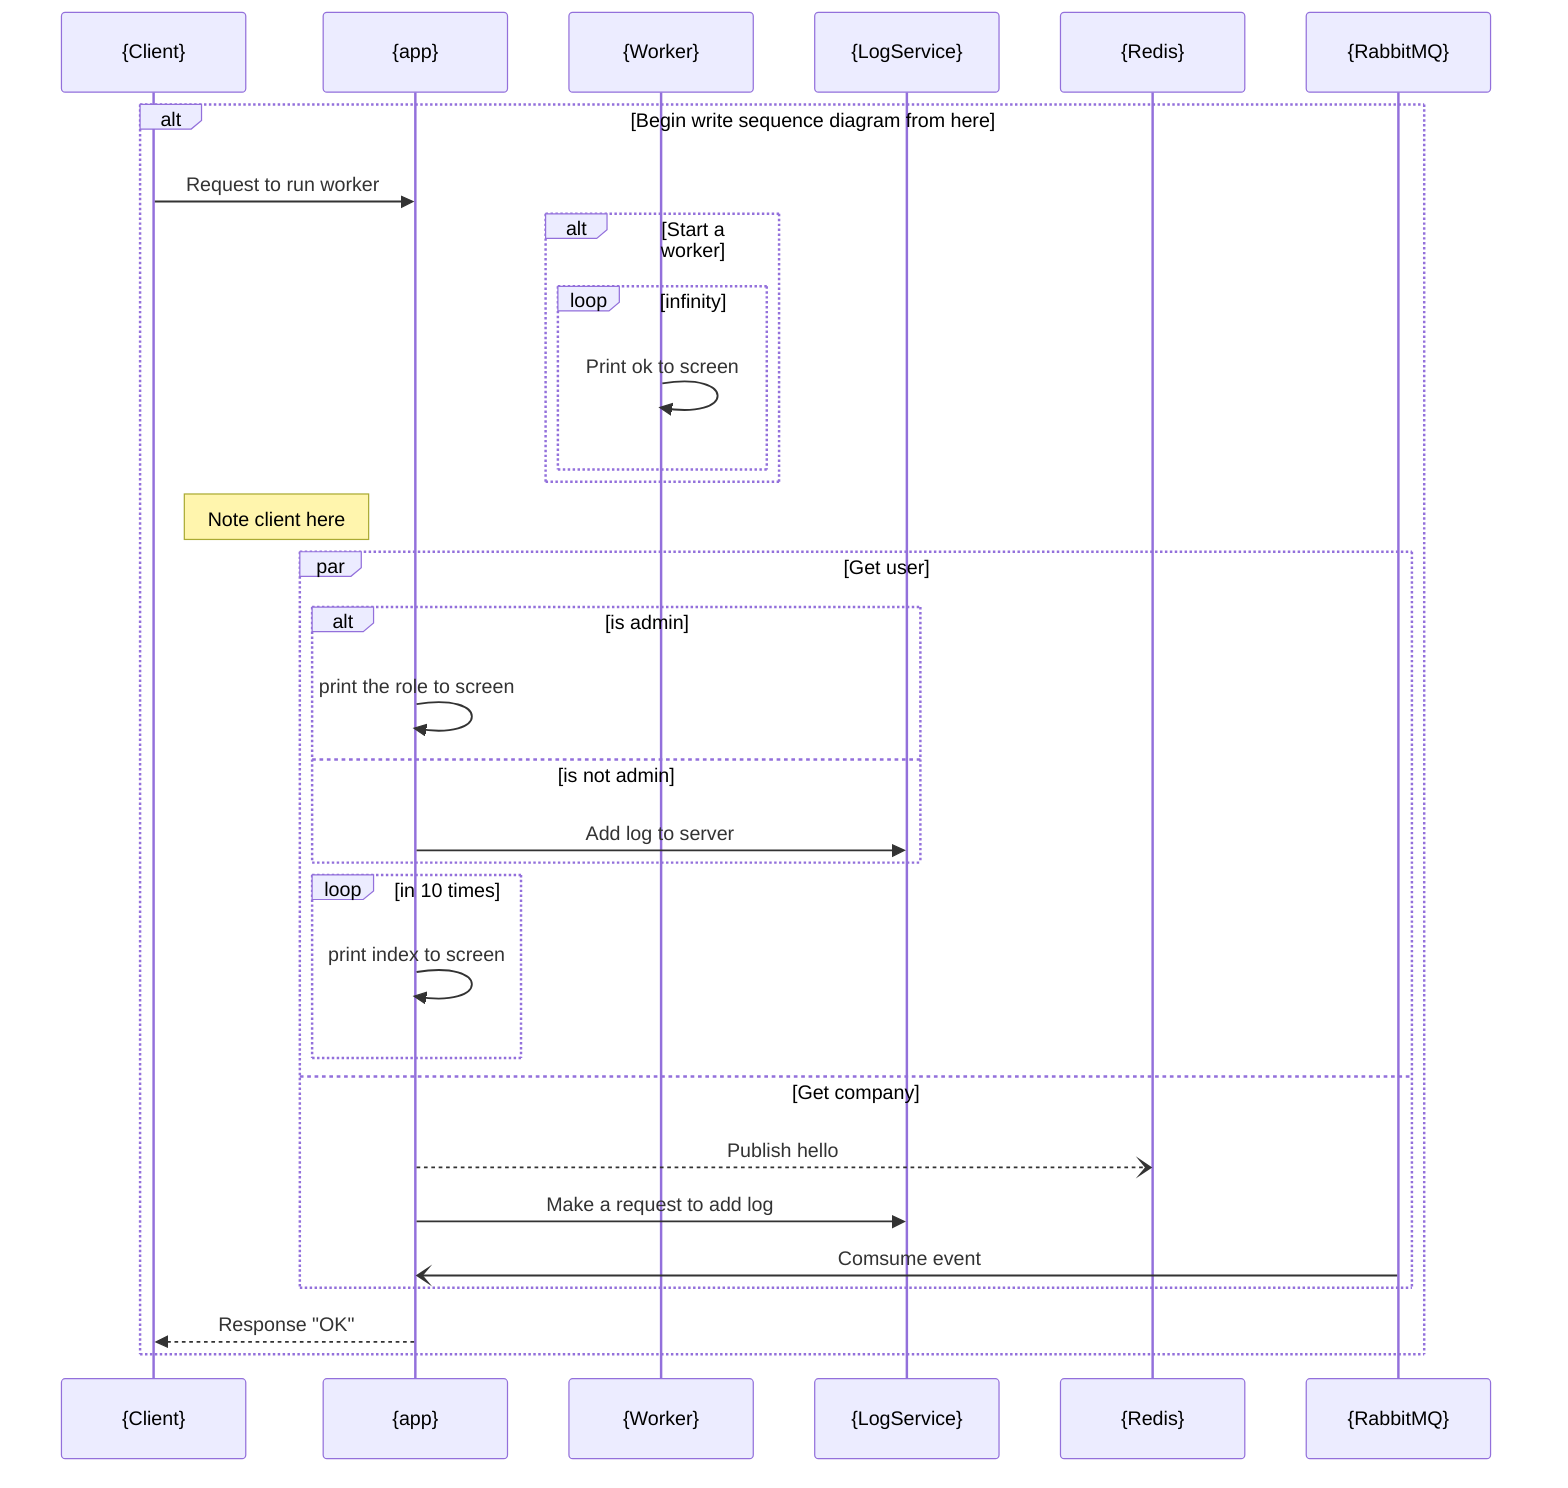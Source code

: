 sequenceDiagram
  ALT Begin write sequence diagram from here
    {Client} ->> {app}: Request to run worker
    ALT Start a worker
      LOOP infinity
        {Worker} ->> {Worker}: Print ok to screen
      END
    END
    note right of {Client}: Note client here
    PAR Get user
      %% HttpUser.getUser
        ALT is admin
          {app} ->> {app}: print the role to screen
        ELSE is not admin
          {app} ->> {LogService}: Add log to server
        END
        LOOP in 10 times
          {app} ->> {app}: print index to screen
        END
    AND Get company
      %% HttpUser.getCompany
        {app} --) {Redis}: Publish hello
        {app} ->> {LogService}: Make a request to add log
        {RabbitMQ} -) {app} : Comsume event
    END
    {app} -->> {Client} : Response "OK"
  END